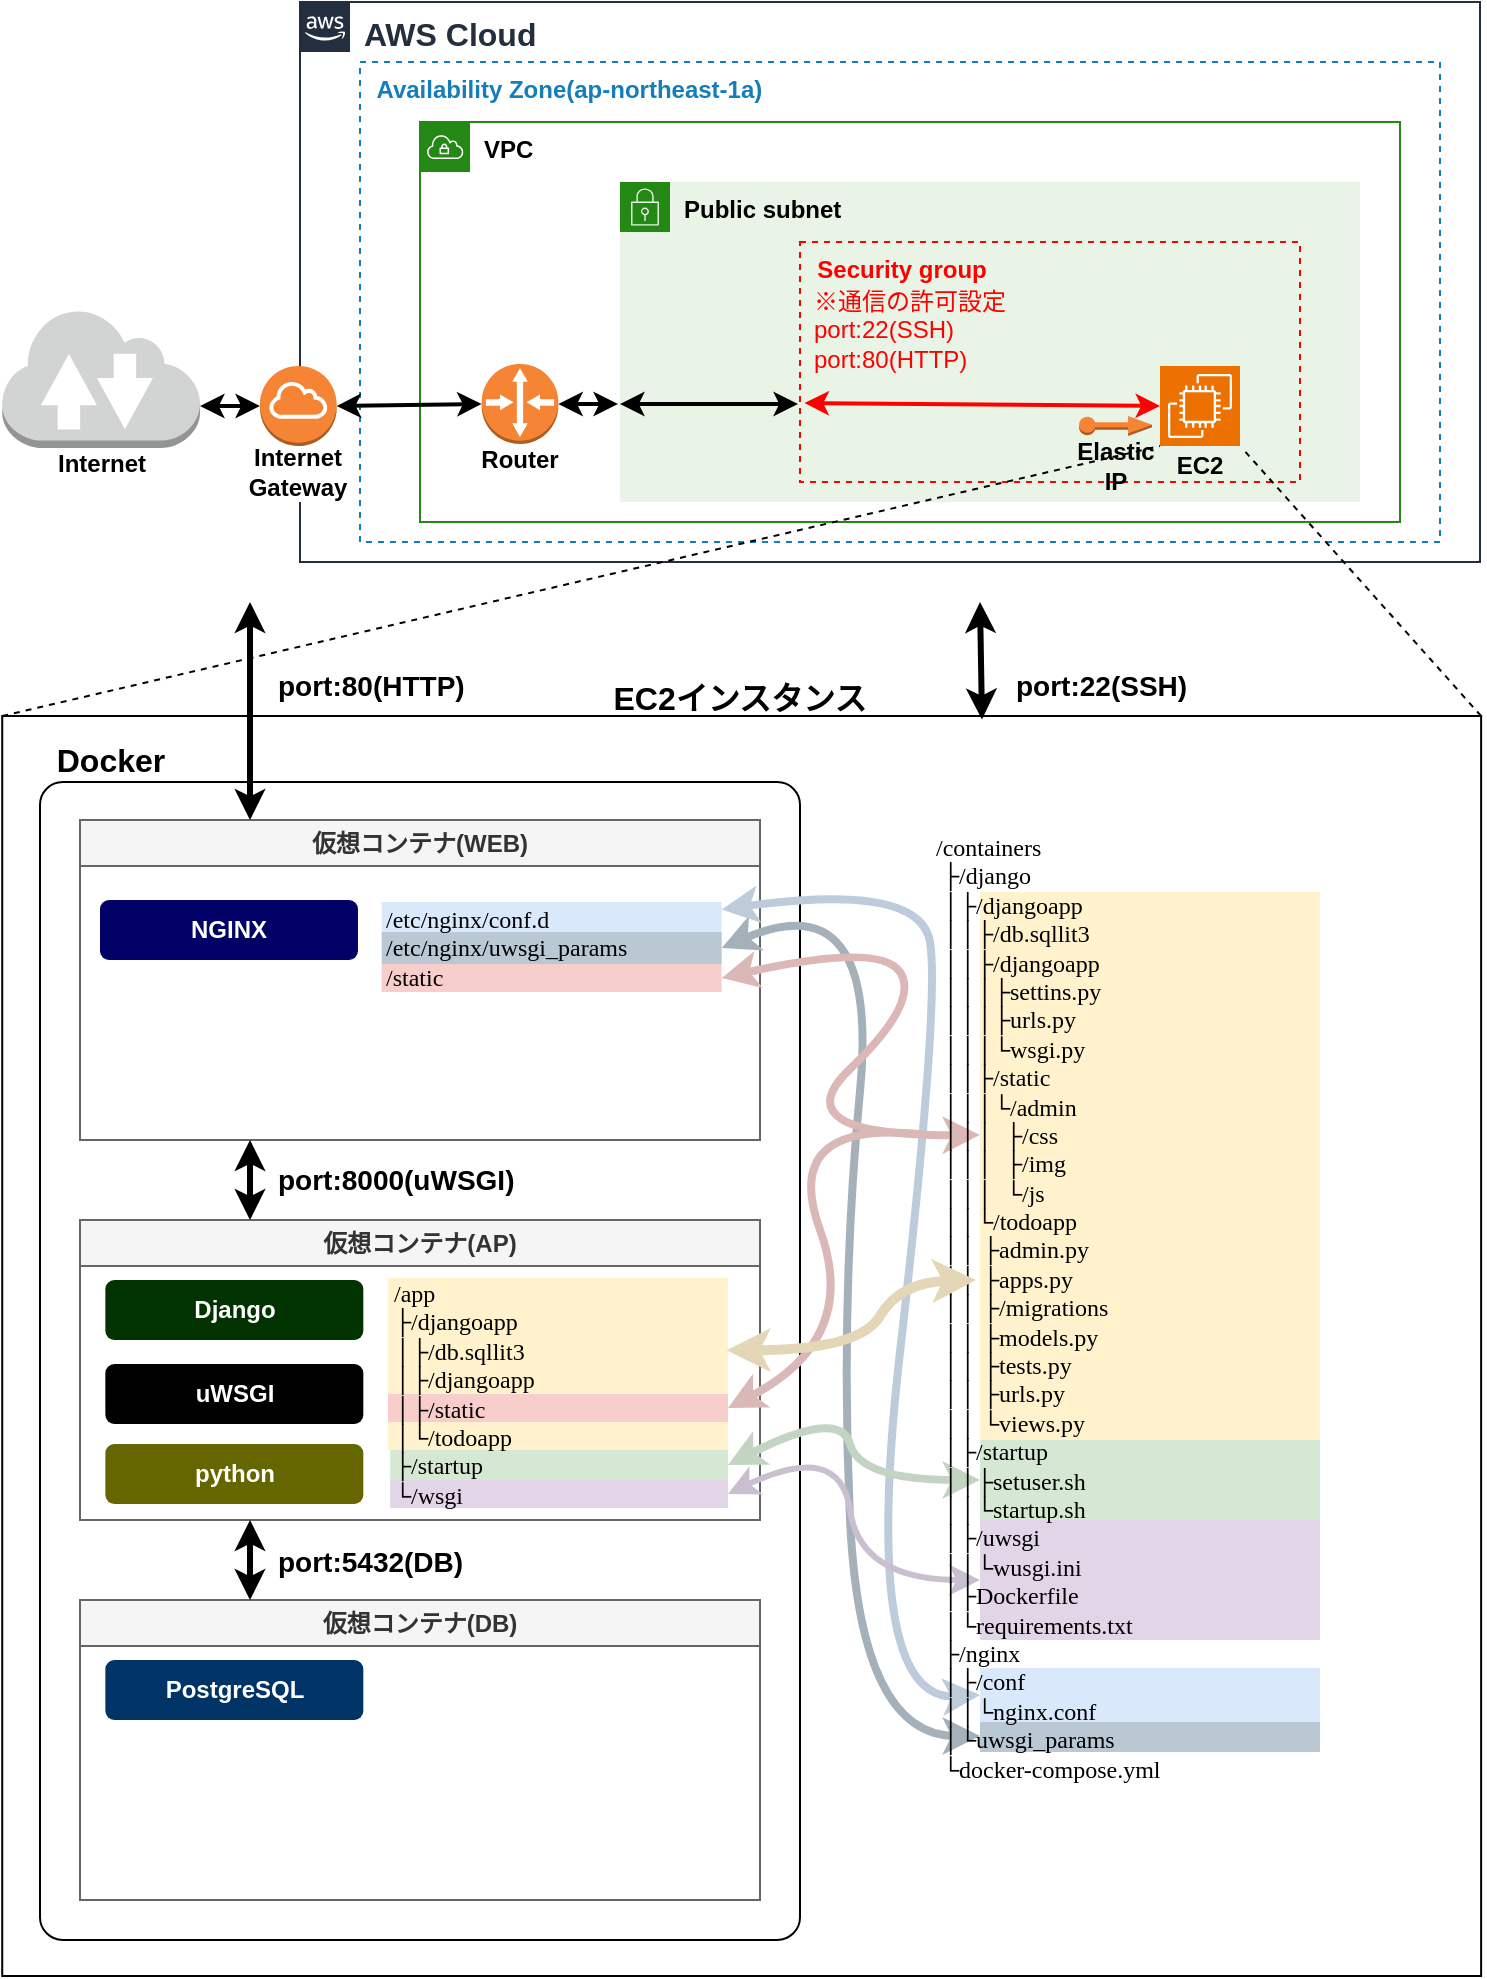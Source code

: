 <mxfile version="22.1.4" type="github">
  <diagram id="sJy378vkBmu3zpo50ejq" name="ページ1">
    <mxGraphModel dx="1351" dy="1168" grid="1" gridSize="10" guides="1" tooltips="1" connect="1" arrows="1" fold="1" page="1" pageScale="1" pageWidth="827" pageHeight="1169" math="0" shadow="0">
      <root>
        <mxCell id="0" />
        <mxCell id="1" parent="0" />
        <mxCell id="-8KnsCUkzP_ov_TZV2t5-24" value="" style="rounded=0;whiteSpace=wrap;html=1;" parent="1" vertex="1">
          <mxGeometry x="51.11" y="417" width="739.45" height="630" as="geometry" />
        </mxCell>
        <mxCell id="R3VTfGZtO-Mdu-Q72Ekt-27" value="" style="rounded=1;whiteSpace=wrap;html=1;arcSize=3;fillColor=none;" parent="1" vertex="1">
          <mxGeometry x="70" y="450" width="380" height="579" as="geometry" />
        </mxCell>
        <mxCell id="R3VTfGZtO-Mdu-Q72Ekt-98" value="" style="group" parent="1" vertex="1" connectable="0">
          <mxGeometry x="244" y="698" width="170" height="115" as="geometry" />
        </mxCell>
        <mxCell id="R3VTfGZtO-Mdu-Q72Ekt-91" value="" style="rounded=0;whiteSpace=wrap;html=1;labelBackgroundColor=#CCE5FF;noLabel=1;fillColor=#d5e8d4;strokeColor=none;" parent="R3VTfGZtO-Mdu-Q72Ekt-98" vertex="1">
          <mxGeometry x="1.091" y="86" width="168.909" height="15" as="geometry" />
        </mxCell>
        <mxCell id="R3VTfGZtO-Mdu-Q72Ekt-92" value="" style="rounded=0;whiteSpace=wrap;html=1;labelBackgroundColor=#CCE5FF;noLabel=1;fillColor=#e1d5e7;strokeColor=none;" parent="R3VTfGZtO-Mdu-Q72Ekt-98" vertex="1">
          <mxGeometry x="1.091" y="101" width="168.909" height="14" as="geometry" />
        </mxCell>
        <mxCell id="R3VTfGZtO-Mdu-Q72Ekt-93" value="" style="rounded=0;whiteSpace=wrap;html=1;labelBackgroundColor=#CCE5FF;noLabel=1;fillColor=#fff2cc;strokeColor=none;" parent="R3VTfGZtO-Mdu-Q72Ekt-98" vertex="1">
          <mxGeometry width="170.0" height="86" as="geometry" />
        </mxCell>
        <mxCell id="sg67zV3_8YHjS_YTAxpx-3" value="" style="rounded=0;whiteSpace=wrap;html=1;labelBackgroundColor=#CCE5FF;noLabel=1;fillColor=#f8cecc;strokeColor=none;" parent="1" vertex="1">
          <mxGeometry x="244" y="756" width="170" height="14" as="geometry" />
        </mxCell>
        <mxCell id="R3VTfGZtO-Mdu-Q72Ekt-100" value="" style="rounded=0;whiteSpace=wrap;html=1;labelBackgroundColor=#CCE5FF;noLabel=1;fillColor=#f8cecc;strokeColor=none;" parent="1" vertex="1">
          <mxGeometry x="240.84" y="541" width="170" height="14" as="geometry" />
        </mxCell>
        <mxCell id="R3VTfGZtO-Mdu-Q72Ekt-96" value="" style="rounded=0;whiteSpace=wrap;html=1;labelBackgroundColor=#CCE5FF;noLabel=1;fillColor=#dae8fc;strokeColor=none;" parent="1" vertex="1">
          <mxGeometry x="240.84" y="510" width="170" height="15" as="geometry" />
        </mxCell>
        <mxCell id="R3VTfGZtO-Mdu-Q72Ekt-97" value="" style="rounded=0;whiteSpace=wrap;html=1;labelBackgroundColor=#CCE5FF;noLabel=1;fillColor=#bac8d3;strokeColor=none;" parent="1" vertex="1">
          <mxGeometry x="240.84" y="525" width="170" height="16" as="geometry" />
        </mxCell>
        <mxCell id="R3VTfGZtO-Mdu-Q72Ekt-87" value="" style="rounded=0;whiteSpace=wrap;html=1;labelBackgroundColor=#CCE5FF;noLabel=1;fillColor=#d5e8d4;strokeColor=none;" parent="1" vertex="1">
          <mxGeometry x="540" y="779" width="170" height="40" as="geometry" />
        </mxCell>
        <mxCell id="R3VTfGZtO-Mdu-Q72Ekt-89" value="" style="rounded=0;whiteSpace=wrap;html=1;labelBackgroundColor=#CCE5FF;noLabel=1;fillColor=#f8cecc;strokeColor=none;" parent="1" vertex="1">
          <mxGeometry x="540" y="589" width="146" height="75" as="geometry" />
        </mxCell>
        <mxCell id="R3VTfGZtO-Mdu-Q72Ekt-1" value="AWS Cloud" style="points=[[0,0],[0.25,0],[0.5,0],[0.75,0],[1,0],[1,0.25],[1,0.5],[1,0.75],[1,1],[0.75,1],[0.5,1],[0.25,1],[0,1],[0,0.75],[0,0.5],[0,0.25]];outlineConnect=0;gradientColor=none;html=1;whiteSpace=wrap;fontSize=16;fontStyle=1;container=1;pointerEvents=0;collapsible=0;recursiveResize=0;shape=mxgraph.aws4.group;grIcon=mxgraph.aws4.group_aws_cloud_alt;strokeColor=#232F3E;fillColor=none;verticalAlign=top;align=left;spacingLeft=30;fontColor=#232F3E;dashed=0;" parent="1" vertex="1">
          <mxGeometry x="200" y="60" width="590" height="280" as="geometry" />
        </mxCell>
        <mxCell id="R3VTfGZtO-Mdu-Q72Ekt-6" value="&amp;nbsp; Availability Zone(ap-northeast-1a)" style="fillColor=none;strokeColor=#147EBA;dashed=1;verticalAlign=top;fontStyle=1;fontColor=#147EBA;whiteSpace=wrap;html=1;align=left;" parent="R3VTfGZtO-Mdu-Q72Ekt-1" vertex="1">
          <mxGeometry x="30" y="30" width="540" height="240" as="geometry" />
        </mxCell>
        <mxCell id="R3VTfGZtO-Mdu-Q72Ekt-2" value="VPC" style="points=[[0,0],[0.25,0],[0.5,0],[0.75,0],[1,0],[1,0.25],[1,0.5],[1,0.75],[1,1],[0.75,1],[0.5,1],[0.25,1],[0,1],[0,0.75],[0,0.5],[0,0.25]];outlineConnect=0;gradientColor=none;html=1;whiteSpace=wrap;fontSize=12;fontStyle=1;container=1;pointerEvents=0;collapsible=0;recursiveResize=0;shape=mxgraph.aws4.group;grIcon=mxgraph.aws4.group_vpc;strokeColor=#248814;fillColor=none;verticalAlign=top;align=left;spacingLeft=30;fontColor=#000000;dashed=0;" parent="R3VTfGZtO-Mdu-Q72Ekt-1" vertex="1">
          <mxGeometry x="60" y="60" width="490" height="200" as="geometry" />
        </mxCell>
        <mxCell id="R3VTfGZtO-Mdu-Q72Ekt-39" value="Router" style="text;html=1;strokeColor=none;fillColor=none;align=center;verticalAlign=middle;whiteSpace=wrap;rounded=0;fontStyle=1" parent="R3VTfGZtO-Mdu-Q72Ekt-2" vertex="1">
          <mxGeometry x="19.84" y="154" width="60" height="30" as="geometry" />
        </mxCell>
        <mxCell id="R3VTfGZtO-Mdu-Q72Ekt-4" value="Public subnet" style="points=[[0,0],[0.25,0],[0.5,0],[0.75,0],[1,0],[1,0.25],[1,0.5],[1,0.75],[1,1],[0.75,1],[0.5,1],[0.25,1],[0,1],[0,0.75],[0,0.5],[0,0.25]];outlineConnect=0;gradientColor=none;html=1;whiteSpace=wrap;fontSize=12;fontStyle=1;container=1;pointerEvents=0;collapsible=0;recursiveResize=0;shape=mxgraph.aws4.group;grIcon=mxgraph.aws4.group_security_group;grStroke=0;strokeColor=#248814;fillColor=#E9F3E6;verticalAlign=top;align=left;spacingLeft=30;fontColor=#000000;dashed=0;" parent="R3VTfGZtO-Mdu-Q72Ekt-1" vertex="1">
          <mxGeometry x="160" y="90" width="370" height="160" as="geometry" />
        </mxCell>
        <mxCell id="R3VTfGZtO-Mdu-Q72Ekt-46" value="" style="endArrow=classic;startArrow=classic;html=1;rounded=0;strokeWidth=2;" parent="R3VTfGZtO-Mdu-Q72Ekt-4" edge="1">
          <mxGeometry width="50" height="50" relative="1" as="geometry">
            <mxPoint y="111" as="sourcePoint" />
            <mxPoint x="89" y="111" as="targetPoint" />
          </mxGeometry>
        </mxCell>
        <mxCell id="R3VTfGZtO-Mdu-Q72Ekt-40" value="Internet&lt;br&gt;Gateway" style="text;html=1;strokeColor=none;fillColor=default;align=center;verticalAlign=middle;whiteSpace=wrap;rounded=0;fontStyle=1" parent="R3VTfGZtO-Mdu-Q72Ekt-1" vertex="1">
          <mxGeometry x="-30.83" y="220" width="60" height="30" as="geometry" />
        </mxCell>
        <mxCell id="R3VTfGZtO-Mdu-Q72Ekt-8" value="" style="outlineConnect=0;dashed=0;verticalLabelPosition=bottom;verticalAlign=top;align=center;html=1;shape=mxgraph.aws3.internet_gateway;fillColor=#F58534;gradientColor=none;" parent="R3VTfGZtO-Mdu-Q72Ekt-1" vertex="1">
          <mxGeometry x="-20" y="182" width="38.34" height="40" as="geometry" />
        </mxCell>
        <mxCell id="R3VTfGZtO-Mdu-Q72Ekt-48" value="" style="endArrow=classic;startArrow=classic;html=1;rounded=0;entryX=1;entryY=0.5;entryDx=0;entryDy=0;entryPerimeter=0;exitX=0;exitY=0.5;exitDx=0;exitDy=0;exitPerimeter=0;strokeWidth=2;" parent="R3VTfGZtO-Mdu-Q72Ekt-1" source="R3VTfGZtO-Mdu-Q72Ekt-10" target="R3VTfGZtO-Mdu-Q72Ekt-8" edge="1">
          <mxGeometry width="50" height="50" relative="1" as="geometry">
            <mxPoint x="220" y="220" as="sourcePoint" />
            <mxPoint x="270" y="170" as="targetPoint" />
          </mxGeometry>
        </mxCell>
        <mxCell id="R3VTfGZtO-Mdu-Q72Ekt-42" value="" style="endArrow=classic;startArrow=classic;html=1;rounded=0;exitX=1;exitY=0.5;exitDx=0;exitDy=0;exitPerimeter=0;strokeWidth=2;" parent="R3VTfGZtO-Mdu-Q72Ekt-1" source="R3VTfGZtO-Mdu-Q72Ekt-10" edge="1">
          <mxGeometry width="50" height="50" relative="1" as="geometry">
            <mxPoint x="220" y="220" as="sourcePoint" />
            <mxPoint x="159" y="201" as="targetPoint" />
          </mxGeometry>
        </mxCell>
        <mxCell id="R3VTfGZtO-Mdu-Q72Ekt-16" value="&amp;nbsp; Security group" style="fillColor=none;strokeColor=#ff0000;verticalAlign=top;fontStyle=1;fontColor=#FF0000;whiteSpace=wrap;html=1;dashed=1;align=left;" parent="R3VTfGZtO-Mdu-Q72Ekt-1" vertex="1">
          <mxGeometry x="250" y="120" width="250" height="120" as="geometry" />
        </mxCell>
        <mxCell id="R3VTfGZtO-Mdu-Q72Ekt-36" value="" style="sketch=0;points=[[0,0,0],[0.25,0,0],[0.5,0,0],[0.75,0,0],[1,0,0],[0,1,0],[0.25,1,0],[0.5,1,0],[0.75,1,0],[1,1,0],[0,0.25,0],[0,0.5,0],[0,0.75,0],[1,0.25,0],[1,0.5,0],[1,0.75,0]];outlineConnect=0;fontColor=#232F3E;fillColor=#ED7100;strokeColor=#ffffff;dashed=0;verticalLabelPosition=bottom;verticalAlign=top;align=center;html=1;fontSize=12;fontStyle=0;aspect=fixed;shape=mxgraph.aws4.resourceIcon;resIcon=mxgraph.aws4.ec2;" parent="R3VTfGZtO-Mdu-Q72Ekt-1" vertex="1">
          <mxGeometry x="430" y="182" width="40" height="40" as="geometry" />
        </mxCell>
        <mxCell id="R3VTfGZtO-Mdu-Q72Ekt-37" value="EC2" style="text;html=1;strokeColor=none;fillColor=none;align=center;verticalAlign=middle;whiteSpace=wrap;rounded=0;fontStyle=1" parent="R3VTfGZtO-Mdu-Q72Ekt-1" vertex="1">
          <mxGeometry x="420" y="217" width="60" height="30" as="geometry" />
        </mxCell>
        <mxCell id="R3VTfGZtO-Mdu-Q72Ekt-47" value="" style="endArrow=classic;startArrow=classic;html=1;rounded=0;entryX=0;entryY=0.5;entryDx=0;entryDy=0;entryPerimeter=0;exitX=0.009;exitY=0.671;exitDx=0;exitDy=0;exitPerimeter=0;strokeWidth=2;strokeColor=#FF0000;" parent="R3VTfGZtO-Mdu-Q72Ekt-1" source="R3VTfGZtO-Mdu-Q72Ekt-16" target="R3VTfGZtO-Mdu-Q72Ekt-36" edge="1">
          <mxGeometry width="50" height="50" relative="1" as="geometry">
            <mxPoint x="260" y="218" as="sourcePoint" />
            <mxPoint x="310" y="168" as="targetPoint" />
          </mxGeometry>
        </mxCell>
        <mxCell id="-8KnsCUkzP_ov_TZV2t5-20" value="※通信の許可設定&lt;br&gt;port:22(SSH)&lt;br style=&quot;font-size: 12px;&quot;&gt;port:80(HTTP)" style="text;html=1;strokeColor=none;fillColor=none;align=left;verticalAlign=middle;whiteSpace=wrap;rounded=0;fontSize=12;fontStyle=0;fontColor=#FF0000;" parent="R3VTfGZtO-Mdu-Q72Ekt-1" vertex="1">
          <mxGeometry x="255" y="139" width="125.94" height="50" as="geometry" />
        </mxCell>
        <mxCell id="R3VTfGZtO-Mdu-Q72Ekt-10" value="" style="outlineConnect=0;dashed=0;verticalLabelPosition=bottom;verticalAlign=top;align=center;html=1;shape=mxgraph.aws3.router;fillColor=#F58534;gradientColor=none;" parent="R3VTfGZtO-Mdu-Q72Ekt-1" vertex="1">
          <mxGeometry x="90.83" y="181" width="38.33" height="40" as="geometry" />
        </mxCell>
        <mxCell id="R3VTfGZtO-Mdu-Q72Ekt-17" value="" style="outlineConnect=0;dashed=0;verticalLabelPosition=bottom;verticalAlign=top;align=center;html=1;shape=mxgraph.aws3.elastic_ip;fillColor=#F58534;gradientColor=none;" parent="R3VTfGZtO-Mdu-Q72Ekt-1" vertex="1">
          <mxGeometry x="389.57" y="207" width="36.43" height="10" as="geometry" />
        </mxCell>
        <mxCell id="R3VTfGZtO-Mdu-Q72Ekt-38" value="Elastic&lt;br&gt;IP" style="text;html=1;strokeColor=none;fillColor=none;align=center;verticalAlign=middle;whiteSpace=wrap;rounded=0;fontStyle=1;fillStyle=auto;" parent="R3VTfGZtO-Mdu-Q72Ekt-1" vertex="1">
          <mxGeometry x="377.78" y="217" width="60" height="30" as="geometry" />
        </mxCell>
        <mxCell id="R3VTfGZtO-Mdu-Q72Ekt-9" value="" style="outlineConnect=0;dashed=0;verticalLabelPosition=bottom;verticalAlign=top;align=center;html=1;shape=mxgraph.aws3.internet_2;fillColor=#D2D3D3;gradientColor=none;" parent="1" vertex="1">
          <mxGeometry x="51.11" y="213" width="98.89" height="70" as="geometry" />
        </mxCell>
        <mxCell id="R3VTfGZtO-Mdu-Q72Ekt-18" value="仮想コンテナ(WEB)" style="swimlane;whiteSpace=wrap;html=1;fillColor=#f5f5f5;fontColor=#333333;strokeColor=#666666;" parent="1" vertex="1">
          <mxGeometry x="90" y="469" width="340" height="160" as="geometry" />
        </mxCell>
        <mxCell id="R3VTfGZtO-Mdu-Q72Ekt-22" value="Django" style="rounded=1;whiteSpace=wrap;html=1;fontColor=#FFFFFF;strokeColor=none;fillColor=#003300;fontStyle=1" parent="R3VTfGZtO-Mdu-Q72Ekt-18" vertex="1">
          <mxGeometry x="12.676" y="230" width="128.984" height="30" as="geometry" />
        </mxCell>
        <mxCell id="R3VTfGZtO-Mdu-Q72Ekt-21" value="NGINX" style="rounded=1;whiteSpace=wrap;html=1;fillColor=#000066;fontColor=#FFFFFF;fontStyle=1;strokeColor=none;" parent="R3VTfGZtO-Mdu-Q72Ekt-18" vertex="1">
          <mxGeometry x="10.0" y="40" width="128.984" height="30" as="geometry" />
        </mxCell>
        <mxCell id="R3VTfGZtO-Mdu-Q72Ekt-23" value="uWSGI" style="rounded=1;whiteSpace=wrap;html=1;fillColor=#000000;fontColor=#FFFFFF;fontStyle=1;strokeColor=none;" parent="R3VTfGZtO-Mdu-Q72Ekt-18" vertex="1">
          <mxGeometry x="12.676" y="272" width="128.984" height="30" as="geometry" />
        </mxCell>
        <mxCell id="R3VTfGZtO-Mdu-Q72Ekt-24" value="python" style="rounded=1;whiteSpace=wrap;html=1;fillColor=#666600;fontColor=#FFFFFF;fontStyle=1;strokeColor=none;" parent="R3VTfGZtO-Mdu-Q72Ekt-18" vertex="1">
          <mxGeometry x="12.676" y="312" width="128.984" height="30" as="geometry" />
        </mxCell>
        <mxCell id="R3VTfGZtO-Mdu-Q72Ekt-25" value="PostgreSQL" style="rounded=1;whiteSpace=wrap;html=1;fillColor=#003366;fontColor=#FFFFFF;fontStyle=1;strokeColor=none;" parent="R3VTfGZtO-Mdu-Q72Ekt-18" vertex="1">
          <mxGeometry x="12.676" y="420" width="128.984" height="30" as="geometry" />
        </mxCell>
        <mxCell id="R3VTfGZtO-Mdu-Q72Ekt-19" value="仮想コンテナ(AP)" style="swimlane;whiteSpace=wrap;html=1;fillColor=#f5f5f5;fontColor=#333333;strokeColor=#666666;" parent="1" vertex="1">
          <mxGeometry x="90" y="669" width="340" height="150" as="geometry" />
        </mxCell>
        <mxCell id="R3VTfGZtO-Mdu-Q72Ekt-20" value="仮想コンテナ(DB)" style="swimlane;whiteSpace=wrap;html=1;fillColor=#f5f5f5;fontColor=#333333;strokeColor=#666666;" parent="1" vertex="1">
          <mxGeometry x="90" y="859" width="340" height="150" as="geometry" />
        </mxCell>
        <mxCell id="R3VTfGZtO-Mdu-Q72Ekt-28" value="Docker" style="text;html=1;strokeColor=none;fillColor=none;align=center;verticalAlign=middle;whiteSpace=wrap;rounded=0;fontStyle=1;fontSize=16;" parent="1" vertex="1">
          <mxGeometry x="71.11" y="424" width="68.89" height="30" as="geometry" />
        </mxCell>
        <mxCell id="R3VTfGZtO-Mdu-Q72Ekt-30" value="EC2インスタンス" style="text;html=1;strokeColor=none;fillColor=none;align=center;verticalAlign=middle;whiteSpace=wrap;rounded=0;fontStyle=1;fontColor=#000000;fontSize=16;" parent="1" vertex="1">
          <mxGeometry x="353.33" y="393" width="134.45" height="30" as="geometry" />
        </mxCell>
        <mxCell id="R3VTfGZtO-Mdu-Q72Ekt-41" value="Internet" style="text;html=1;strokeColor=none;fillColor=none;align=center;verticalAlign=middle;whiteSpace=wrap;rounded=0;fontStyle=1" parent="1" vertex="1">
          <mxGeometry x="71.11" y="275.72" width="60" height="30" as="geometry" />
        </mxCell>
        <mxCell id="R3VTfGZtO-Mdu-Q72Ekt-49" value="" style="endArrow=classic;startArrow=classic;html=1;rounded=0;exitX=1;exitY=0.7;exitDx=0;exitDy=0;exitPerimeter=0;entryX=0;entryY=0.5;entryDx=0;entryDy=0;entryPerimeter=0;strokeWidth=2;" parent="1" source="R3VTfGZtO-Mdu-Q72Ekt-9" target="R3VTfGZtO-Mdu-Q72Ekt-8" edge="1">
          <mxGeometry width="50" height="50" relative="1" as="geometry">
            <mxPoint x="420" y="280" as="sourcePoint" />
            <mxPoint x="470" y="230" as="targetPoint" />
          </mxGeometry>
        </mxCell>
        <mxCell id="R3VTfGZtO-Mdu-Q72Ekt-79" value="" style="endArrow=classic;startArrow=classic;html=1;rounded=0;entryX=0.25;entryY=1;entryDx=0;entryDy=0;exitX=0.25;exitY=0;exitDx=0;exitDy=0;strokeWidth=3;" parent="1" source="R3VTfGZtO-Mdu-Q72Ekt-19" target="R3VTfGZtO-Mdu-Q72Ekt-18" edge="1">
          <mxGeometry width="50" height="50" relative="1" as="geometry">
            <mxPoint x="380" y="729" as="sourcePoint" />
            <mxPoint x="430" y="679" as="targetPoint" />
          </mxGeometry>
        </mxCell>
        <mxCell id="R3VTfGZtO-Mdu-Q72Ekt-80" value="" style="endArrow=classic;startArrow=classic;html=1;rounded=0;entryX=0.25;entryY=1;entryDx=0;entryDy=0;exitX=0.25;exitY=0;exitDx=0;exitDy=0;strokeWidth=3;" parent="1" source="R3VTfGZtO-Mdu-Q72Ekt-20" target="R3VTfGZtO-Mdu-Q72Ekt-19" edge="1">
          <mxGeometry width="50" height="50" relative="1" as="geometry">
            <mxPoint x="234" y="888" as="sourcePoint" />
            <mxPoint x="234" y="848" as="targetPoint" />
          </mxGeometry>
        </mxCell>
        <mxCell id="R3VTfGZtO-Mdu-Q72Ekt-81" value="" style="endArrow=classic;startArrow=classic;html=1;rounded=0;exitX=0.25;exitY=0;exitDx=0;exitDy=0;strokeWidth=3;" parent="1" source="R3VTfGZtO-Mdu-Q72Ekt-18" edge="1">
          <mxGeometry width="50" height="50" relative="1" as="geometry">
            <mxPoint x="380" y="620" as="sourcePoint" />
            <mxPoint x="175" y="360" as="targetPoint" />
          </mxGeometry>
        </mxCell>
        <mxCell id="R3VTfGZtO-Mdu-Q72Ekt-82" value="port:80(HTTP)" style="text;html=1;strokeColor=none;fillColor=none;align=left;verticalAlign=middle;whiteSpace=wrap;rounded=0;fontSize=14;fontStyle=1" parent="1" vertex="1">
          <mxGeometry x="187" y="387" width="113" height="30" as="geometry" />
        </mxCell>
        <mxCell id="R3VTfGZtO-Mdu-Q72Ekt-83" value="port:8000(uWSGI)" style="text;html=1;strokeColor=none;fillColor=none;align=left;verticalAlign=middle;whiteSpace=wrap;rounded=0;fontSize=14;fontStyle=1" parent="1" vertex="1">
          <mxGeometry x="187" y="634" width="133" height="30" as="geometry" />
        </mxCell>
        <mxCell id="R3VTfGZtO-Mdu-Q72Ekt-84" value="port:5432(DB)" style="text;html=1;strokeColor=none;fillColor=none;align=left;verticalAlign=middle;whiteSpace=wrap;rounded=0;fontSize=14;fontStyle=1" parent="1" vertex="1">
          <mxGeometry x="187" y="825" width="103" height="30" as="geometry" />
        </mxCell>
        <mxCell id="R3VTfGZtO-Mdu-Q72Ekt-90" value="&lt;div&gt;&lt;span style=&quot;background-color: initial;&quot;&gt;/etc/nginx/conf.d&lt;/span&gt;&lt;br&gt;&lt;/div&gt;&lt;div&gt;/etc/nginx/uwsgi_params&lt;/div&gt;&lt;div&gt;/static&lt;/div&gt;" style="text;html=1;strokeColor=none;fillColor=none;align=left;verticalAlign=top;whiteSpace=wrap;rounded=0;fontFamily=Lucida Console;" parent="1" vertex="1">
          <mxGeometry x="240.84" y="505" width="160" height="55" as="geometry" />
        </mxCell>
        <mxCell id="R3VTfGZtO-Mdu-Q72Ekt-94" value="&lt;div&gt;&lt;span style=&quot;background-color: initial;&quot;&gt;/app&lt;/span&gt;&lt;br&gt;&lt;/div&gt;├/djangoapp&lt;br&gt;│├/db.sqllit3&lt;br&gt;│├/djangoapp&lt;br style=&quot;border-color: var(--border-color);&quot;&gt;│├/static&lt;br&gt;│└/todoapp&lt;br&gt;&lt;span style=&quot;background-color: initial;&quot;&gt;├/startup&lt;/span&gt;&lt;br&gt;└&lt;span style=&quot;background-color: initial;&quot;&gt;/wsgi&lt;/span&gt;&lt;br&gt;&lt;div&gt;&lt;br&gt;&lt;/div&gt;" style="text;html=1;strokeColor=none;fillColor=none;align=left;verticalAlign=top;whiteSpace=wrap;rounded=0;fontFamily=Lucida Console;" parent="1" vertex="1">
          <mxGeometry x="244.84" y="692" width="130" height="140" as="geometry" />
        </mxCell>
        <mxCell id="-8KnsCUkzP_ov_TZV2t5-6" value="" style="curved=1;endArrow=classic;html=1;rounded=0;exitX=0;exitY=0.5;exitDx=0;exitDy=0;entryX=1;entryY=0.5;entryDx=0;entryDy=0;strokeColor=#A5B1BA;strokeWidth=4;startArrow=classic;startFill=1;" parent="1" source="R3VTfGZtO-Mdu-Q72Ekt-95" target="R3VTfGZtO-Mdu-Q72Ekt-97" edge="1">
          <mxGeometry width="50" height="50" relative="1" as="geometry">
            <mxPoint x="504" y="927" as="sourcePoint" />
            <mxPoint x="440" y="497" as="targetPoint" />
            <Array as="points">
              <mxPoint x="480" y="927" />
              <mxPoint x="470" y="710" />
              <mxPoint x="490" y="499" />
            </Array>
          </mxGeometry>
        </mxCell>
        <mxCell id="-8KnsCUkzP_ov_TZV2t5-7" value="" style="curved=1;endArrow=classic;html=1;rounded=0;exitX=0;exitY=0.5;exitDx=0;exitDy=0;entryX=1;entryY=0.25;entryDx=0;entryDy=0;strokeColor=#BECBDB;strokeWidth=4;startArrow=classic;startFill=1;" parent="1" source="R3VTfGZtO-Mdu-Q72Ekt-86" target="R3VTfGZtO-Mdu-Q72Ekt-96" edge="1">
          <mxGeometry width="50" height="50" relative="1" as="geometry">
            <mxPoint x="350" y="619" as="sourcePoint" />
            <mxPoint x="400" y="569" as="targetPoint" />
            <Array as="points">
              <mxPoint x="480" y="910" />
              <mxPoint x="520" y="560" />
              <mxPoint x="510" y="500" />
            </Array>
          </mxGeometry>
        </mxCell>
        <mxCell id="-8KnsCUkzP_ov_TZV2t5-1" value="" style="curved=1;endArrow=classic;html=1;rounded=0;exitX=0;exitY=0.5;exitDx=0;exitDy=0;entryX=1;entryY=0.5;entryDx=0;entryDy=0;strokeColor=#DBB8B6;strokeWidth=4;startArrow=classic;startFill=1;" parent="1" source="R3VTfGZtO-Mdu-Q72Ekt-89" target="R3VTfGZtO-Mdu-Q72Ekt-100" edge="1">
          <mxGeometry width="50" height="50" relative="1" as="geometry">
            <mxPoint x="350" y="619" as="sourcePoint" />
            <mxPoint x="400" y="569" as="targetPoint" />
            <Array as="points">
              <mxPoint x="440" y="627" />
              <mxPoint x="510" y="560" />
              <mxPoint x="490" y="530" />
            </Array>
          </mxGeometry>
        </mxCell>
        <mxCell id="-8KnsCUkzP_ov_TZV2t5-3" value="" style="curved=1;endArrow=classic;html=1;rounded=0;entryX=1;entryY=0.5;entryDx=0;entryDy=0;strokeColor=#dab8b7;strokeWidth=4;" parent="1" target="sg67zV3_8YHjS_YTAxpx-3" edge="1">
          <mxGeometry width="50" height="50" relative="1" as="geometry">
            <mxPoint x="510" y="626" as="sourcePoint" />
            <mxPoint x="400" y="569" as="targetPoint" />
            <Array as="points">
              <mxPoint x="440" y="619" />
              <mxPoint x="480" y="729" />
            </Array>
          </mxGeometry>
        </mxCell>
        <mxCell id="-8KnsCUkzP_ov_TZV2t5-4" value="" style="curved=1;endArrow=classic;html=1;rounded=0;exitX=0;exitY=0.5;exitDx=0;exitDy=0;entryX=1;entryY=0.5;entryDx=0;entryDy=0;strokeColor=#C3D4C2;strokeWidth=4;startArrow=classic;startFill=1;" parent="1" source="R3VTfGZtO-Mdu-Q72Ekt-87" target="R3VTfGZtO-Mdu-Q72Ekt-91" edge="1">
          <mxGeometry width="50" height="50" relative="1" as="geometry">
            <mxPoint x="350" y="619" as="sourcePoint" />
            <mxPoint x="400" y="569" as="targetPoint" />
            <Array as="points">
              <mxPoint x="480" y="799" />
              <mxPoint x="470" y="763" />
            </Array>
          </mxGeometry>
        </mxCell>
        <mxCell id="-8KnsCUkzP_ov_TZV2t5-5" value="" style="curved=1;endArrow=classic;html=1;rounded=0;exitX=0;exitY=0.5;exitDx=0;exitDy=0;entryX=1;entryY=0.5;entryDx=0;entryDy=0;strokeColor=#CABFCF;strokeWidth=3;startArrow=classic;startFill=1;endFill=1;" parent="1" source="R3VTfGZtO-Mdu-Q72Ekt-88" target="R3VTfGZtO-Mdu-Q72Ekt-92" edge="1">
          <mxGeometry width="50" height="50" relative="1" as="geometry">
            <mxPoint x="350" y="619" as="sourcePoint" />
            <mxPoint x="400" y="569" as="targetPoint" />
            <Array as="points">
              <mxPoint x="480" y="849" />
              <mxPoint x="470" y="779" />
            </Array>
          </mxGeometry>
        </mxCell>
        <mxCell id="-8KnsCUkzP_ov_TZV2t5-9" value="" style="group" parent="1" vertex="1" connectable="0">
          <mxGeometry x="540" y="505" width="170" height="430" as="geometry" />
        </mxCell>
        <mxCell id="R3VTfGZtO-Mdu-Q72Ekt-95" value="" style="rounded=0;whiteSpace=wrap;html=1;labelBackgroundColor=#CCE5FF;noLabel=1;fillColor=#bac8d3;strokeColor=none;" parent="-8KnsCUkzP_ov_TZV2t5-9" vertex="1">
          <mxGeometry y="414" width="170" height="16" as="geometry" />
        </mxCell>
        <mxCell id="R3VTfGZtO-Mdu-Q72Ekt-85" value="" style="rounded=0;whiteSpace=wrap;html=1;labelBackgroundColor=#CCE5FF;noLabel=1;fillColor=#fff2cc;strokeColor=none;" parent="-8KnsCUkzP_ov_TZV2t5-9" vertex="1">
          <mxGeometry width="170" height="274" as="geometry" />
        </mxCell>
        <mxCell id="R3VTfGZtO-Mdu-Q72Ekt-86" value="" style="rounded=0;whiteSpace=wrap;html=1;labelBackgroundColor=#CCE5FF;noLabel=1;fillColor=#dae8fc;strokeColor=none;" parent="-8KnsCUkzP_ov_TZV2t5-9" vertex="1">
          <mxGeometry y="388" width="170" height="27" as="geometry" />
        </mxCell>
        <mxCell id="R3VTfGZtO-Mdu-Q72Ekt-88" value="" style="rounded=0;whiteSpace=wrap;html=1;labelBackgroundColor=#CCE5FF;noLabel=1;fillColor=#e1d5e7;strokeColor=none;" parent="-8KnsCUkzP_ov_TZV2t5-9" vertex="1">
          <mxGeometry y="314" width="170" height="60" as="geometry" />
        </mxCell>
        <mxCell id="R3VTfGZtO-Mdu-Q72Ekt-78" value="&lt;div&gt;/containers&lt;/div&gt;&lt;div&gt;&amp;nbsp;├/django&lt;/div&gt;&amp;nbsp;│├/djangoapp&lt;br&gt;&amp;nbsp;││├/db.sqllit3&lt;br&gt;&amp;nbsp;││├/djangoapp&lt;br style=&quot;border-color: var(--border-color);&quot;&gt;&amp;nbsp;│││├settins.py&lt;br style=&quot;border-color: var(--border-color);&quot;&gt;&amp;nbsp;│││├urls.py&lt;br style=&quot;border-color: var(--border-color);&quot;&gt;&amp;nbsp;│││└wsgi.py&lt;br&gt;&amp;nbsp;││├/static&lt;br&gt;&amp;nbsp;│││└/admin&lt;br style=&quot;border-color: var(--border-color);&quot;&gt;&amp;nbsp;│││&amp;nbsp; ├/css&lt;br style=&quot;border-color: var(--border-color);&quot;&gt;&amp;nbsp;│││&amp;nbsp; ├/img&lt;br style=&quot;border-color: var(--border-color);&quot;&gt;&amp;nbsp;│││&amp;nbsp; └/js&lt;br&gt;&amp;nbsp;││└/todoapp&lt;br&gt;&amp;nbsp;││ ├admin.py&lt;br&gt;&amp;nbsp;││ ├apps.py&lt;br&gt;&amp;nbsp;││ ├/migrations&lt;br&gt;&amp;nbsp;││ ├models.py&lt;br&gt;&amp;nbsp;││ ├tests.py&lt;br style=&quot;border-color: var(--border-color);&quot;&gt;&amp;nbsp;││ ├urls.py&lt;br style=&quot;border-color: var(--border-color);&quot;&gt;&amp;nbsp;││ └views.py&lt;br&gt;&lt;div&gt;&amp;nbsp;│├/startup&lt;/div&gt;&lt;div&gt;&amp;nbsp;││├setuser.sh&lt;/div&gt;&lt;div&gt;&amp;nbsp;││└startup.sh&lt;/div&gt;&lt;div&gt;&amp;nbsp;│├/uwsgi&lt;/div&gt;&lt;div&gt;&amp;nbsp;││└wusgi.ini&lt;/div&gt;&lt;div&gt;&amp;nbsp;│├Dockerfile&lt;/div&gt;&lt;div&gt;&amp;nbsp;│└requirements.txt&lt;/div&gt;&lt;div&gt;&amp;nbsp;├/nginx&lt;/div&gt;&lt;div&gt;&amp;nbsp;│├/conf&lt;/div&gt;&lt;div&gt;&amp;nbsp;││└nginx.conf&lt;/div&gt;&lt;div&gt;&lt;span style=&quot;background-color: initial;&quot;&gt;&amp;nbsp;│└uwsgi_params&lt;/span&gt;&lt;/div&gt;&lt;div&gt;&amp;nbsp;└docker-compose.yml&lt;/div&gt;" style="text;html=1;strokeColor=none;fillColor=none;align=left;verticalAlign=top;whiteSpace=wrap;rounded=0;fontFamily=Lucida Console;" parent="1" vertex="1">
          <mxGeometry x="516" y="469" width="200" height="491" as="geometry" />
        </mxCell>
        <mxCell id="-8KnsCUkzP_ov_TZV2t5-10" value="" style="endArrow=none;dashed=1;html=1;rounded=0;exitX=1;exitY=0;exitDx=0;exitDy=0;" parent="1" source="-8KnsCUkzP_ov_TZV2t5-24" edge="1">
          <mxGeometry width="50" height="50" relative="1" as="geometry">
            <mxPoint x="771.528" y="417.48" as="sourcePoint" />
            <mxPoint x="671" y="283" as="targetPoint" />
          </mxGeometry>
        </mxCell>
        <mxCell id="-8KnsCUkzP_ov_TZV2t5-11" value="" style="endArrow=none;dashed=1;html=1;rounded=0;entryX=0;entryY=1;entryDx=0;entryDy=0;entryPerimeter=0;exitX=0;exitY=0;exitDx=0;exitDy=0;" parent="1" source="-8KnsCUkzP_ov_TZV2t5-24" target="R3VTfGZtO-Mdu-Q72Ekt-36" edge="1">
          <mxGeometry width="50" height="50" relative="1" as="geometry">
            <mxPoint x="62.932" y="420" as="sourcePoint" />
            <mxPoint x="330" y="550" as="targetPoint" />
          </mxGeometry>
        </mxCell>
        <mxCell id="-8KnsCUkzP_ov_TZV2t5-13" value="" style="endArrow=classic;startArrow=classic;html=1;rounded=0;exitX=0.663;exitY=-0.002;exitDx=0;exitDy=0;exitPerimeter=0;strokeWidth=3;" parent="1" edge="1">
          <mxGeometry width="50" height="50" relative="1" as="geometry">
            <mxPoint x="540.994" y="418.74" as="sourcePoint" />
            <mxPoint x="540" y="360" as="targetPoint" />
          </mxGeometry>
        </mxCell>
        <mxCell id="-8KnsCUkzP_ov_TZV2t5-14" value="port:22(SSH)" style="text;html=1;strokeColor=none;fillColor=none;align=left;verticalAlign=middle;whiteSpace=wrap;rounded=0;fontSize=14;fontStyle=1" parent="1" vertex="1">
          <mxGeometry x="556" y="387" width="104" height="30" as="geometry" />
        </mxCell>
        <mxCell id="6BTiD_g0Ui0nwLyyzUvo-3" value="" style="curved=1;endArrow=classic;html=1;rounded=0;entryX=0.996;entryY=0.42;entryDx=0;entryDy=0;entryPerimeter=0;strokeWidth=5;strokeColor=#E3D7B8;startArrow=classic;startFill=1;" edge="1" parent="1" target="R3VTfGZtO-Mdu-Q72Ekt-93">
          <mxGeometry width="50" height="50" relative="1" as="geometry">
            <mxPoint x="538" y="699" as="sourcePoint" />
            <mxPoint x="440" y="680" as="targetPoint" />
            <Array as="points">
              <mxPoint x="500" y="700" />
              <mxPoint x="480" y="734" />
            </Array>
          </mxGeometry>
        </mxCell>
      </root>
    </mxGraphModel>
  </diagram>
</mxfile>
